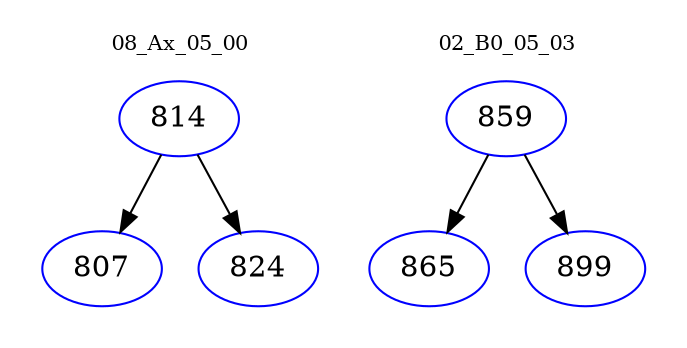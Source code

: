 digraph{
subgraph cluster_0 {
color = white
label = "08_Ax_05_00";
fontsize=10;
T0_814 [label="814", color="blue"]
T0_814 -> T0_807 [color="black"]
T0_807 [label="807", color="blue"]
T0_814 -> T0_824 [color="black"]
T0_824 [label="824", color="blue"]
}
subgraph cluster_1 {
color = white
label = "02_B0_05_03";
fontsize=10;
T1_859 [label="859", color="blue"]
T1_859 -> T1_865 [color="black"]
T1_865 [label="865", color="blue"]
T1_859 -> T1_899 [color="black"]
T1_899 [label="899", color="blue"]
}
}
